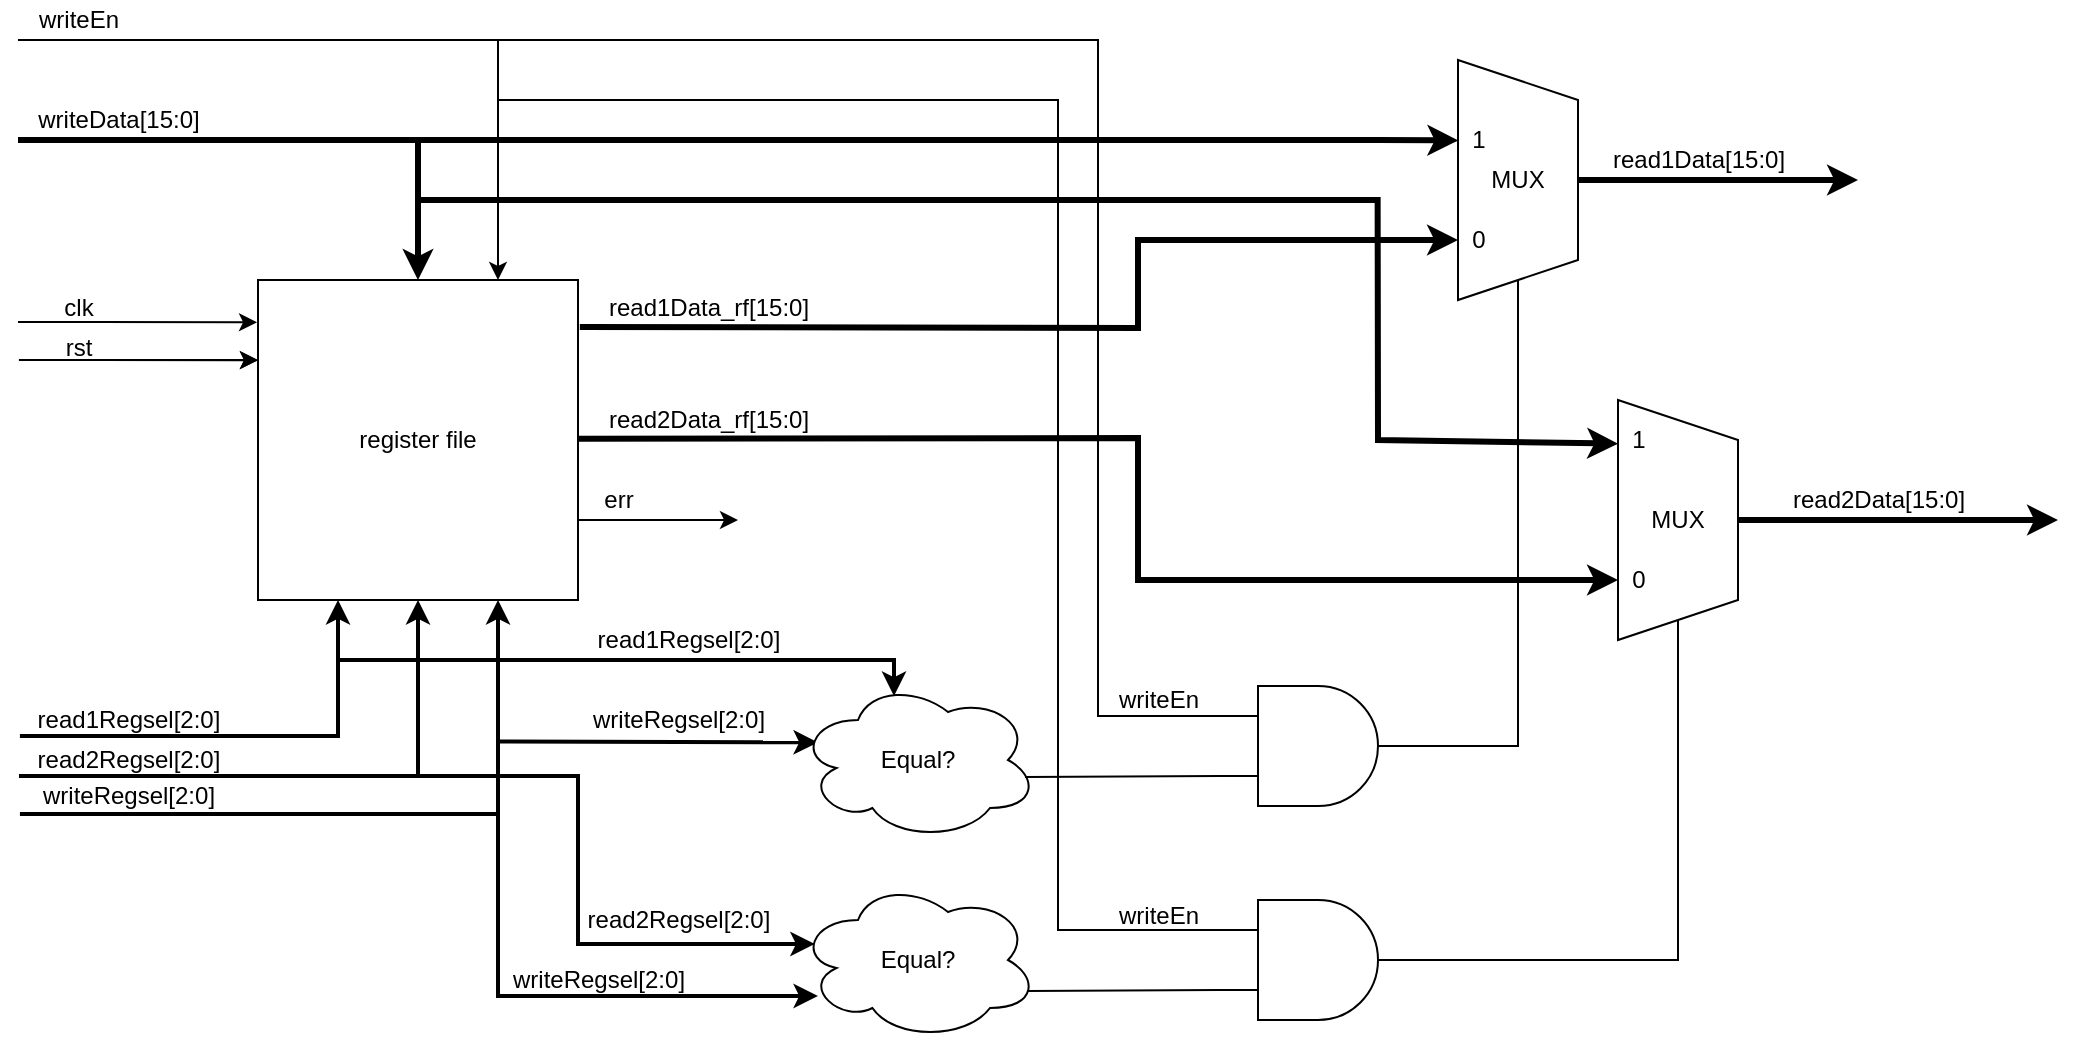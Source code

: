 <mxfile version="16.6.1" type="github">
  <diagram id="lqp4TY_NUn0SvTb1YFW5" name="Page-1">
    <mxGraphModel dx="1413" dy="1603" grid="1" gridSize="10" guides="1" tooltips="1" connect="1" arrows="1" fold="1" page="1" pageScale="1" pageWidth="1654" pageHeight="2336" math="0" shadow="0">
      <root>
        <mxCell id="0" />
        <mxCell id="1" parent="0" />
        <mxCell id="X_TQFXjYiJtK59lFcBsS-1" value="register file" style="rounded=0;whiteSpace=wrap;html=1;" vertex="1" parent="1">
          <mxGeometry x="320" y="160" width="160" height="160" as="geometry" />
        </mxCell>
        <mxCell id="X_TQFXjYiJtK59lFcBsS-2" value="" style="endArrow=classic;html=1;rounded=0;entryX=-0.003;entryY=0.132;entryDx=0;entryDy=0;entryPerimeter=0;" edge="1" parent="1" target="X_TQFXjYiJtK59lFcBsS-1">
          <mxGeometry width="50" height="50" relative="1" as="geometry">
            <mxPoint x="200" y="181" as="sourcePoint" />
            <mxPoint x="230" y="150" as="targetPoint" />
            <Array as="points">
              <mxPoint x="240" y="181" />
            </Array>
          </mxGeometry>
        </mxCell>
        <mxCell id="X_TQFXjYiJtK59lFcBsS-4" value="" style="endArrow=classic;html=1;rounded=0;entryX=-0.003;entryY=0.132;entryDx=0;entryDy=0;entryPerimeter=0;" edge="1" parent="1">
          <mxGeometry width="50" height="50" relative="1" as="geometry">
            <mxPoint x="200.48" y="200" as="sourcePoint" />
            <mxPoint x="320" y="200.12" as="targetPoint" />
            <Array as="points">
              <mxPoint x="240.48" y="200" />
            </Array>
          </mxGeometry>
        </mxCell>
        <mxCell id="X_TQFXjYiJtK59lFcBsS-8" value="" style="endArrow=classic;html=1;rounded=0;entryX=0.5;entryY=0;entryDx=0;entryDy=0;strokeWidth=3;" edge="1" parent="1" target="X_TQFXjYiJtK59lFcBsS-1">
          <mxGeometry width="50" height="50" relative="1" as="geometry">
            <mxPoint x="200" y="90" as="sourcePoint" />
            <mxPoint x="309.52" y="90.12" as="targetPoint" />
            <Array as="points">
              <mxPoint x="230" y="90" />
              <mxPoint x="400" y="90" />
            </Array>
          </mxGeometry>
        </mxCell>
        <mxCell id="X_TQFXjYiJtK59lFcBsS-9" value="clk" style="text;html=1;align=center;verticalAlign=middle;resizable=0;points=[];autosize=1;strokeColor=none;fillColor=none;" vertex="1" parent="1">
          <mxGeometry x="215" y="164" width="30" height="20" as="geometry" />
        </mxCell>
        <mxCell id="X_TQFXjYiJtK59lFcBsS-10" value="rst" style="text;html=1;align=center;verticalAlign=middle;resizable=0;points=[];autosize=1;strokeColor=none;fillColor=none;" vertex="1" parent="1">
          <mxGeometry x="215" y="184" width="30" height="20" as="geometry" />
        </mxCell>
        <mxCell id="X_TQFXjYiJtK59lFcBsS-14" value="writeData[15:0]" style="text;html=1;align=center;verticalAlign=middle;resizable=0;points=[];autosize=1;strokeColor=none;fillColor=none;" vertex="1" parent="1">
          <mxGeometry x="200" y="70" width="100" height="20" as="geometry" />
        </mxCell>
        <mxCell id="X_TQFXjYiJtK59lFcBsS-18" value="" style="endArrow=classic;html=1;rounded=0;entryX=0.75;entryY=0;entryDx=0;entryDy=0;" edge="1" parent="1" target="X_TQFXjYiJtK59lFcBsS-1">
          <mxGeometry width="50" height="50" relative="1" as="geometry">
            <mxPoint x="200" y="40" as="sourcePoint" />
            <mxPoint x="320" y="297.12" as="targetPoint" />
            <Array as="points">
              <mxPoint x="200" y="40" />
              <mxPoint x="440" y="40" />
            </Array>
          </mxGeometry>
        </mxCell>
        <mxCell id="X_TQFXjYiJtK59lFcBsS-19" value="writeEn" style="text;html=1;align=center;verticalAlign=middle;resizable=0;points=[];autosize=1;strokeColor=none;fillColor=none;" vertex="1" parent="1">
          <mxGeometry x="200" y="20" width="60" height="20" as="geometry" />
        </mxCell>
        <mxCell id="X_TQFXjYiJtK59lFcBsS-20" value="" style="endArrow=classic;html=1;rounded=0;strokeWidth=3;exitX=1.012;exitY=0.147;exitDx=0;exitDy=0;exitPerimeter=0;entryX=0.75;entryY=1;entryDx=0;entryDy=0;" edge="1" parent="1" target="X_TQFXjYiJtK59lFcBsS-57">
          <mxGeometry width="50" height="50" relative="1" as="geometry">
            <mxPoint x="480.92" y="183.52" as="sourcePoint" />
            <mxPoint x="640" y="184" as="targetPoint" />
            <Array as="points">
              <mxPoint x="760" y="184" />
              <mxPoint x="760" y="140" />
            </Array>
          </mxGeometry>
        </mxCell>
        <mxCell id="X_TQFXjYiJtK59lFcBsS-21" value="" style="endArrow=classic;html=1;rounded=0;strokeWidth=3;exitX=1.012;exitY=0.147;exitDx=0;exitDy=0;exitPerimeter=0;entryX=0.75;entryY=1;entryDx=0;entryDy=0;" edge="1" parent="1" target="X_TQFXjYiJtK59lFcBsS-60">
          <mxGeometry width="50" height="50" relative="1" as="geometry">
            <mxPoint x="480.0" y="239.43" as="sourcePoint" />
            <mxPoint x="640" y="240" as="targetPoint" />
            <Array as="points">
              <mxPoint x="760" y="239" />
              <mxPoint x="760" y="310" />
            </Array>
          </mxGeometry>
        </mxCell>
        <mxCell id="X_TQFXjYiJtK59lFcBsS-22" value="" style="endArrow=classic;html=1;rounded=0;strokeWidth=1;exitX=1;exitY=0.75;exitDx=0;exitDy=0;" edge="1" parent="1" source="X_TQFXjYiJtK59lFcBsS-1">
          <mxGeometry width="50" height="50" relative="1" as="geometry">
            <mxPoint x="430" y="190" as="sourcePoint" />
            <mxPoint x="560" y="280" as="targetPoint" />
          </mxGeometry>
        </mxCell>
        <mxCell id="X_TQFXjYiJtK59lFcBsS-23" value="err" style="text;html=1;align=center;verticalAlign=middle;resizable=0;points=[];autosize=1;strokeColor=none;fillColor=none;" vertex="1" parent="1">
          <mxGeometry x="485" y="260" width="30" height="20" as="geometry" />
        </mxCell>
        <mxCell id="X_TQFXjYiJtK59lFcBsS-24" value="read1Data_rf[15:0]" style="text;html=1;align=center;verticalAlign=middle;resizable=0;points=[];autosize=1;strokeColor=none;fillColor=none;" vertex="1" parent="1">
          <mxGeometry x="485" y="164" width="120" height="20" as="geometry" />
        </mxCell>
        <mxCell id="X_TQFXjYiJtK59lFcBsS-25" value="read2Data_rf[15:0]" style="text;html=1;align=center;verticalAlign=middle;resizable=0;points=[];autosize=1;strokeColor=none;fillColor=none;" vertex="1" parent="1">
          <mxGeometry x="485" y="220" width="120" height="20" as="geometry" />
        </mxCell>
        <mxCell id="X_TQFXjYiJtK59lFcBsS-26" value="" style="endArrow=classic;html=1;rounded=0;" edge="1" parent="1">
          <mxGeometry width="50" height="50" relative="1" as="geometry">
            <mxPoint x="200.48" y="200" as="sourcePoint" />
            <mxPoint x="320" y="200" as="targetPoint" />
            <Array as="points">
              <mxPoint x="240.48" y="200" />
            </Array>
          </mxGeometry>
        </mxCell>
        <mxCell id="X_TQFXjYiJtK59lFcBsS-27" value="" style="endArrow=classic;html=1;rounded=0;entryX=0.25;entryY=1;entryDx=0;entryDy=0;strokeWidth=2;" edge="1" parent="1" target="X_TQFXjYiJtK59lFcBsS-1">
          <mxGeometry width="50" height="50" relative="1" as="geometry">
            <mxPoint x="200.96" y="388" as="sourcePoint" />
            <mxPoint x="320.48" y="388.12" as="targetPoint" />
            <Array as="points">
              <mxPoint x="240.96" y="388" />
              <mxPoint x="360" y="388" />
            </Array>
          </mxGeometry>
        </mxCell>
        <mxCell id="X_TQFXjYiJtK59lFcBsS-28" value="" style="endArrow=classic;html=1;rounded=0;entryX=0.5;entryY=1;entryDx=0;entryDy=0;strokeWidth=2;" edge="1" parent="1" target="X_TQFXjYiJtK59lFcBsS-1">
          <mxGeometry width="50" height="50" relative="1" as="geometry">
            <mxPoint x="200.48" y="408" as="sourcePoint" />
            <mxPoint x="320.0" y="408.12" as="targetPoint" />
            <Array as="points">
              <mxPoint x="240.48" y="408" />
              <mxPoint x="400" y="408" />
            </Array>
          </mxGeometry>
        </mxCell>
        <mxCell id="X_TQFXjYiJtK59lFcBsS-29" value="" style="endArrow=classic;html=1;rounded=0;entryX=0.75;entryY=1;entryDx=0;entryDy=0;strokeWidth=2;" edge="1" parent="1" target="X_TQFXjYiJtK59lFcBsS-1">
          <mxGeometry width="50" height="50" relative="1" as="geometry">
            <mxPoint x="200.96" y="427" as="sourcePoint" />
            <mxPoint x="320.48" y="427.12" as="targetPoint" />
            <Array as="points">
              <mxPoint x="240.96" y="427" />
              <mxPoint x="440" y="427" />
            </Array>
          </mxGeometry>
        </mxCell>
        <mxCell id="X_TQFXjYiJtK59lFcBsS-30" value="read1Regsel[2:0]" style="text;html=1;align=center;verticalAlign=middle;resizable=0;points=[];autosize=1;strokeColor=none;fillColor=none;" vertex="1" parent="1">
          <mxGeometry x="200.48" y="370" width="110" height="20" as="geometry" />
        </mxCell>
        <mxCell id="X_TQFXjYiJtK59lFcBsS-31" value="writeRegsel[2:0]" style="text;html=1;align=center;verticalAlign=middle;resizable=0;points=[];autosize=1;strokeColor=none;fillColor=none;" vertex="1" parent="1">
          <mxGeometry x="205.48" y="408" width="100" height="20" as="geometry" />
        </mxCell>
        <mxCell id="X_TQFXjYiJtK59lFcBsS-32" value="read2Regsel[2:0]" style="text;html=1;align=center;verticalAlign=middle;resizable=0;points=[];autosize=1;strokeColor=none;fillColor=none;" vertex="1" parent="1">
          <mxGeometry x="200.48" y="390" width="110" height="20" as="geometry" />
        </mxCell>
        <mxCell id="X_TQFXjYiJtK59lFcBsS-33" value="" style="endArrow=classic;html=1;rounded=0;strokeWidth=2;entryX=0.4;entryY=0.1;entryDx=0;entryDy=0;entryPerimeter=0;" edge="1" parent="1" target="X_TQFXjYiJtK59lFcBsS-39">
          <mxGeometry width="50" height="50" relative="1" as="geometry">
            <mxPoint x="360" y="350" as="sourcePoint" />
            <mxPoint x="600" y="354.43" as="targetPoint" />
            <Array as="points">
              <mxPoint x="638" y="350" />
            </Array>
          </mxGeometry>
        </mxCell>
        <mxCell id="X_TQFXjYiJtK59lFcBsS-34" value="" style="endArrow=classic;html=1;rounded=0;strokeWidth=2;" edge="1" parent="1">
          <mxGeometry width="50" height="50" relative="1" as="geometry">
            <mxPoint x="440" y="390.71" as="sourcePoint" />
            <mxPoint x="600" y="391.19" as="targetPoint" />
          </mxGeometry>
        </mxCell>
        <mxCell id="X_TQFXjYiJtK59lFcBsS-39" value="Equal?" style="ellipse;shape=cloud;whiteSpace=wrap;html=1;" vertex="1" parent="1">
          <mxGeometry x="590" y="360" width="120" height="80" as="geometry" />
        </mxCell>
        <mxCell id="X_TQFXjYiJtK59lFcBsS-40" value="" style="endArrow=classic;html=1;rounded=0;strokeWidth=2;entryX=0.07;entryY=0.4;entryDx=0;entryDy=0;entryPerimeter=0;" edge="1" parent="1" target="X_TQFXjYiJtK59lFcBsS-42">
          <mxGeometry width="50" height="50" relative="1" as="geometry">
            <mxPoint x="400" y="408" as="sourcePoint" />
            <mxPoint x="600" y="480" as="targetPoint" />
            <Array as="points">
              <mxPoint x="480" y="408" />
              <mxPoint x="480" y="492" />
            </Array>
          </mxGeometry>
        </mxCell>
        <mxCell id="X_TQFXjYiJtK59lFcBsS-41" value="" style="endArrow=classic;html=1;rounded=0;strokeWidth=2;" edge="1" parent="1">
          <mxGeometry width="50" height="50" relative="1" as="geometry">
            <mxPoint x="440" y="428" as="sourcePoint" />
            <mxPoint x="600" y="518" as="targetPoint" />
            <Array as="points">
              <mxPoint x="440" y="518" />
            </Array>
          </mxGeometry>
        </mxCell>
        <mxCell id="X_TQFXjYiJtK59lFcBsS-42" value="Equal?" style="ellipse;shape=cloud;whiteSpace=wrap;html=1;" vertex="1" parent="1">
          <mxGeometry x="590" y="460" width="120" height="80" as="geometry" />
        </mxCell>
        <mxCell id="X_TQFXjYiJtK59lFcBsS-43" value="read1Regsel[2:0]" style="text;html=1;align=center;verticalAlign=middle;resizable=0;points=[];autosize=1;strokeColor=none;fillColor=none;" vertex="1" parent="1">
          <mxGeometry x="480" y="330" width="110" height="20" as="geometry" />
        </mxCell>
        <mxCell id="X_TQFXjYiJtK59lFcBsS-45" value="writeRegsel[2:0]" style="text;html=1;align=center;verticalAlign=middle;resizable=0;points=[];autosize=1;strokeColor=none;fillColor=none;" vertex="1" parent="1">
          <mxGeometry x="480" y="370" width="100" height="20" as="geometry" />
        </mxCell>
        <mxCell id="X_TQFXjYiJtK59lFcBsS-46" value="writeRegsel[2:0]" style="text;html=1;align=center;verticalAlign=middle;resizable=0;points=[];autosize=1;strokeColor=none;fillColor=none;" vertex="1" parent="1">
          <mxGeometry x="440" y="500" width="100" height="20" as="geometry" />
        </mxCell>
        <mxCell id="X_TQFXjYiJtK59lFcBsS-47" value="read2Regsel[2:0]" style="text;html=1;align=center;verticalAlign=middle;resizable=0;points=[];autosize=1;strokeColor=none;fillColor=none;" vertex="1" parent="1">
          <mxGeometry x="475" y="470" width="110" height="20" as="geometry" />
        </mxCell>
        <mxCell id="X_TQFXjYiJtK59lFcBsS-48" value="" style="verticalLabelPosition=bottom;shadow=0;dashed=0;align=center;html=1;verticalAlign=top;shape=mxgraph.electrical.logic_gates.logic_gate;operation=and;" vertex="1" parent="1">
          <mxGeometry x="800" y="363" width="100" height="60" as="geometry" />
        </mxCell>
        <mxCell id="X_TQFXjYiJtK59lFcBsS-49" value="" style="endArrow=none;html=1;rounded=0;strokeWidth=1;entryX=0;entryY=0.75;entryDx=0;entryDy=0;entryPerimeter=0;exitX=0.946;exitY=0.607;exitDx=0;exitDy=0;exitPerimeter=0;" edge="1" parent="1" source="X_TQFXjYiJtK59lFcBsS-39" target="X_TQFXjYiJtK59lFcBsS-48">
          <mxGeometry width="50" height="50" relative="1" as="geometry">
            <mxPoint x="720" y="390" as="sourcePoint" />
            <mxPoint x="790" y="280" as="targetPoint" />
          </mxGeometry>
        </mxCell>
        <mxCell id="X_TQFXjYiJtK59lFcBsS-50" value="" style="verticalLabelPosition=bottom;shadow=0;dashed=0;align=center;html=1;verticalAlign=top;shape=mxgraph.electrical.logic_gates.logic_gate;operation=and;" vertex="1" parent="1">
          <mxGeometry x="800" y="470" width="100" height="60" as="geometry" />
        </mxCell>
        <mxCell id="X_TQFXjYiJtK59lFcBsS-51" value="" style="endArrow=none;html=1;rounded=0;strokeWidth=1;entryX=0;entryY=0.75;entryDx=0;entryDy=0;entryPerimeter=0;exitX=0.946;exitY=0.607;exitDx=0;exitDy=0;exitPerimeter=0;" edge="1" parent="1" target="X_TQFXjYiJtK59lFcBsS-50">
          <mxGeometry width="50" height="50" relative="1" as="geometry">
            <mxPoint x="704.52" y="515.56" as="sourcePoint" />
            <mxPoint x="791" y="387" as="targetPoint" />
          </mxGeometry>
        </mxCell>
        <mxCell id="X_TQFXjYiJtK59lFcBsS-53" value="" style="endArrow=none;html=1;rounded=0;strokeWidth=1;entryX=0;entryY=0.25;entryDx=0;entryDy=0;entryPerimeter=0;" edge="1" parent="1" target="X_TQFXjYiJtK59lFcBsS-48">
          <mxGeometry width="50" height="50" relative="1" as="geometry">
            <mxPoint x="440" y="40" as="sourcePoint" />
            <mxPoint x="730" y="70" as="targetPoint" />
            <Array as="points">
              <mxPoint x="740" y="40" />
              <mxPoint x="740" y="378" />
            </Array>
          </mxGeometry>
        </mxCell>
        <mxCell id="X_TQFXjYiJtK59lFcBsS-54" value="" style="endArrow=none;html=1;rounded=0;strokeWidth=1;entryX=0;entryY=0.25;entryDx=0;entryDy=0;entryPerimeter=0;" edge="1" parent="1" target="X_TQFXjYiJtK59lFcBsS-50">
          <mxGeometry width="50" height="50" relative="1" as="geometry">
            <mxPoint x="440" y="70" as="sourcePoint" />
            <mxPoint x="630" y="30" as="targetPoint" />
            <Array as="points">
              <mxPoint x="720" y="70" />
              <mxPoint x="720" y="485" />
            </Array>
          </mxGeometry>
        </mxCell>
        <mxCell id="X_TQFXjYiJtK59lFcBsS-55" value="writeEn" style="text;html=1;align=center;verticalAlign=middle;resizable=0;points=[];autosize=1;strokeColor=none;fillColor=none;" vertex="1" parent="1">
          <mxGeometry x="740" y="360" width="60" height="20" as="geometry" />
        </mxCell>
        <mxCell id="X_TQFXjYiJtK59lFcBsS-56" value="writeEn" style="text;html=1;align=center;verticalAlign=middle;resizable=0;points=[];autosize=1;strokeColor=none;fillColor=none;" vertex="1" parent="1">
          <mxGeometry x="740" y="468" width="60" height="20" as="geometry" />
        </mxCell>
        <mxCell id="X_TQFXjYiJtK59lFcBsS-57" value="MUX" style="shape=trapezoid;perimeter=trapezoidPerimeter;whiteSpace=wrap;html=1;fixedSize=1;direction=south;" vertex="1" parent="1">
          <mxGeometry x="920" y="50" width="60" height="120" as="geometry" />
        </mxCell>
        <mxCell id="X_TQFXjYiJtK59lFcBsS-58" value="" style="endArrow=classic;html=1;rounded=0;strokeWidth=3;entryX=0.335;entryY=0.997;entryDx=0;entryDy=0;entryPerimeter=0;" edge="1" parent="1" target="X_TQFXjYiJtK59lFcBsS-57">
          <mxGeometry width="50" height="50" relative="1" as="geometry">
            <mxPoint x="400" y="90" as="sourcePoint" />
            <mxPoint x="210" y="130" as="targetPoint" />
            <Array as="points">
              <mxPoint x="880" y="90" />
            </Array>
          </mxGeometry>
        </mxCell>
        <mxCell id="X_TQFXjYiJtK59lFcBsS-59" value="" style="endArrow=classic;html=1;rounded=0;strokeWidth=3;entryX=0.182;entryY=0.999;entryDx=0;entryDy=0;entryPerimeter=0;" edge="1" parent="1" target="X_TQFXjYiJtK59lFcBsS-60">
          <mxGeometry width="50" height="50" relative="1" as="geometry">
            <mxPoint x="399.82" y="120" as="sourcePoint" />
            <mxPoint x="920" y="250" as="targetPoint" />
            <Array as="points">
              <mxPoint x="879.82" y="120" />
              <mxPoint x="880" y="240" />
            </Array>
          </mxGeometry>
        </mxCell>
        <mxCell id="X_TQFXjYiJtK59lFcBsS-60" value="MUX" style="shape=trapezoid;perimeter=trapezoidPerimeter;whiteSpace=wrap;html=1;fixedSize=1;direction=south;" vertex="1" parent="1">
          <mxGeometry x="1000" y="220" width="60" height="120" as="geometry" />
        </mxCell>
        <mxCell id="X_TQFXjYiJtK59lFcBsS-61" value="" style="endArrow=none;html=1;rounded=0;strokeWidth=1;exitX=1;exitY=0.5;exitDx=0;exitDy=0;exitPerimeter=0;entryX=1;entryY=0.5;entryDx=0;entryDy=0;" edge="1" parent="1" source="X_TQFXjYiJtK59lFcBsS-48" target="X_TQFXjYiJtK59lFcBsS-57">
          <mxGeometry width="50" height="50" relative="1" as="geometry">
            <mxPoint x="990" y="490" as="sourcePoint" />
            <mxPoint x="1040" y="440" as="targetPoint" />
            <Array as="points">
              <mxPoint x="950" y="393" />
            </Array>
          </mxGeometry>
        </mxCell>
        <mxCell id="X_TQFXjYiJtK59lFcBsS-62" value="" style="endArrow=none;html=1;rounded=0;strokeWidth=1;exitX=1;exitY=0.5;exitDx=0;exitDy=0;exitPerimeter=0;entryX=1;entryY=0.5;entryDx=0;entryDy=0;" edge="1" parent="1" source="X_TQFXjYiJtK59lFcBsS-50" target="X_TQFXjYiJtK59lFcBsS-60">
          <mxGeometry width="50" height="50" relative="1" as="geometry">
            <mxPoint x="990" y="560" as="sourcePoint" />
            <mxPoint x="1040" y="510" as="targetPoint" />
            <Array as="points">
              <mxPoint x="1030" y="500" />
            </Array>
          </mxGeometry>
        </mxCell>
        <mxCell id="X_TQFXjYiJtK59lFcBsS-63" value="" style="endArrow=classic;html=1;rounded=0;strokeWidth=3;exitX=0.5;exitY=0;exitDx=0;exitDy=0;" edge="1" parent="1" source="X_TQFXjYiJtK59lFcBsS-57">
          <mxGeometry width="50" height="50" relative="1" as="geometry">
            <mxPoint x="1050" y="120" as="sourcePoint" />
            <mxPoint x="1120" y="110" as="targetPoint" />
          </mxGeometry>
        </mxCell>
        <mxCell id="X_TQFXjYiJtK59lFcBsS-64" value="" style="endArrow=classic;html=1;rounded=0;strokeWidth=3;exitX=0.5;exitY=0;exitDx=0;exitDy=0;" edge="1" parent="1">
          <mxGeometry width="50" height="50" relative="1" as="geometry">
            <mxPoint x="1060" y="280" as="sourcePoint" />
            <mxPoint x="1220" y="280" as="targetPoint" />
          </mxGeometry>
        </mxCell>
        <mxCell id="X_TQFXjYiJtK59lFcBsS-65" value="1" style="text;html=1;align=center;verticalAlign=middle;resizable=0;points=[];autosize=1;strokeColor=none;fillColor=none;" vertex="1" parent="1">
          <mxGeometry x="920" y="80" width="20" height="20" as="geometry" />
        </mxCell>
        <mxCell id="X_TQFXjYiJtK59lFcBsS-66" value="0" style="text;html=1;align=center;verticalAlign=middle;resizable=0;points=[];autosize=1;strokeColor=none;fillColor=none;" vertex="1" parent="1">
          <mxGeometry x="920" y="130" width="20" height="20" as="geometry" />
        </mxCell>
        <mxCell id="X_TQFXjYiJtK59lFcBsS-67" value="1" style="text;html=1;align=center;verticalAlign=middle;resizable=0;points=[];autosize=1;strokeColor=none;fillColor=none;" vertex="1" parent="1">
          <mxGeometry x="1000" y="230" width="20" height="20" as="geometry" />
        </mxCell>
        <mxCell id="X_TQFXjYiJtK59lFcBsS-68" value="0" style="text;html=1;align=center;verticalAlign=middle;resizable=0;points=[];autosize=1;strokeColor=none;fillColor=none;" vertex="1" parent="1">
          <mxGeometry x="1000" y="300" width="20" height="20" as="geometry" />
        </mxCell>
        <mxCell id="X_TQFXjYiJtK59lFcBsS-69" value="read1Data[15:0]" style="text;html=1;align=center;verticalAlign=middle;resizable=0;points=[];autosize=1;strokeColor=none;fillColor=none;" vertex="1" parent="1">
          <mxGeometry x="990" y="90" width="100" height="20" as="geometry" />
        </mxCell>
        <mxCell id="X_TQFXjYiJtK59lFcBsS-70" value="read2Data[15:0]" style="text;html=1;align=center;verticalAlign=middle;resizable=0;points=[];autosize=1;strokeColor=none;fillColor=none;" vertex="1" parent="1">
          <mxGeometry x="1080" y="260" width="100" height="20" as="geometry" />
        </mxCell>
      </root>
    </mxGraphModel>
  </diagram>
</mxfile>
